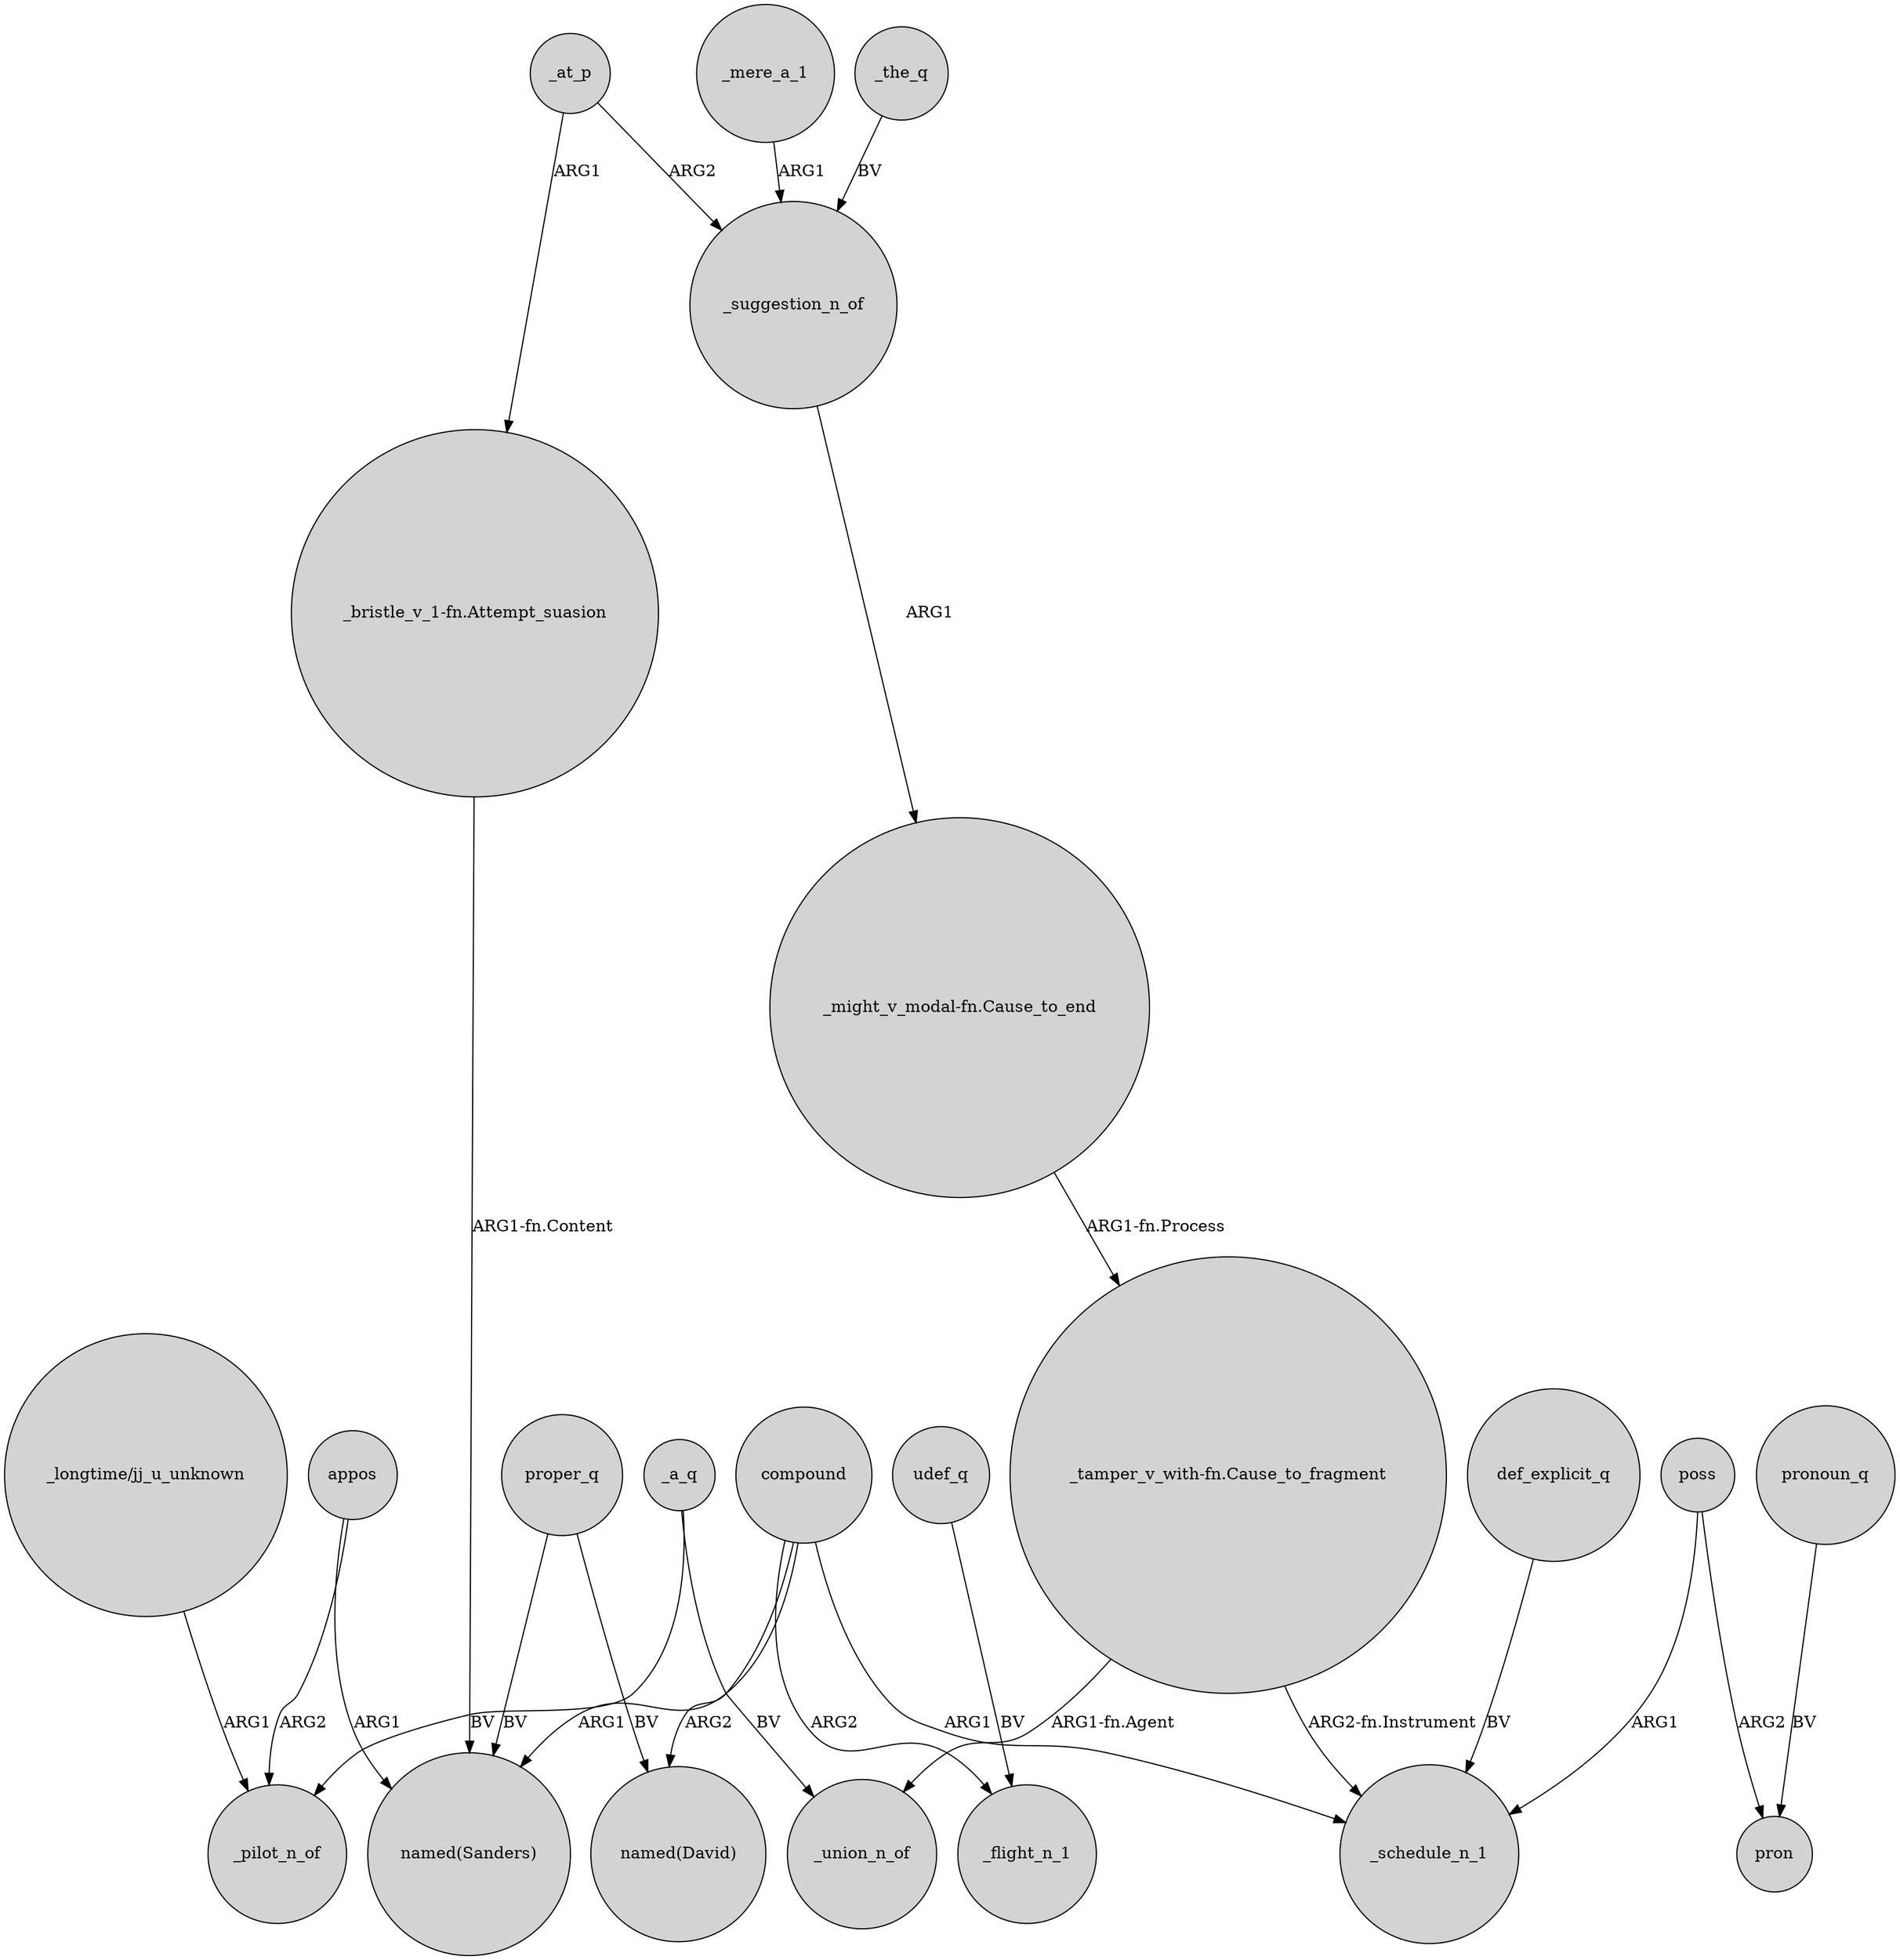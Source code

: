 digraph {
	node [shape=circle style=filled]
	appos -> _pilot_n_of [label=ARG2]
	udef_q -> _flight_n_1 [label=BV]
	proper_q -> "named(Sanders)" [label=BV]
	compound -> "named(Sanders)" [label=ARG1]
	"_bristle_v_1-fn.Attempt_suasion" -> "named(Sanders)" [label="ARG1-fn.Content"]
	"_might_v_modal-fn.Cause_to_end" -> "_tamper_v_with-fn.Cause_to_fragment" [label="ARG1-fn.Process"]
	compound -> _flight_n_1 [label=ARG2]
	pronoun_q -> pron [label=BV]
	"_longtime/jj_u_unknown" -> _pilot_n_of [label=ARG1]
	poss -> pron [label=ARG2]
	"_tamper_v_with-fn.Cause_to_fragment" -> _schedule_n_1 [label="ARG2-fn.Instrument"]
	_a_q -> _union_n_of [label=BV]
	_at_p -> "_bristle_v_1-fn.Attempt_suasion" [label=ARG1]
	appos -> "named(Sanders)" [label=ARG1]
	_suggestion_n_of -> "_might_v_modal-fn.Cause_to_end" [label=ARG1]
	"_tamper_v_with-fn.Cause_to_fragment" -> _union_n_of [label="ARG1-fn.Agent"]
	_at_p -> _suggestion_n_of [label=ARG2]
	_a_q -> _pilot_n_of [label=BV]
	def_explicit_q -> _schedule_n_1 [label=BV]
	_mere_a_1 -> _suggestion_n_of [label=ARG1]
	_the_q -> _suggestion_n_of [label=BV]
	compound -> _schedule_n_1 [label=ARG1]
	poss -> _schedule_n_1 [label=ARG1]
	proper_q -> "named(David)" [label=BV]
	compound -> "named(David)" [label=ARG2]
}
